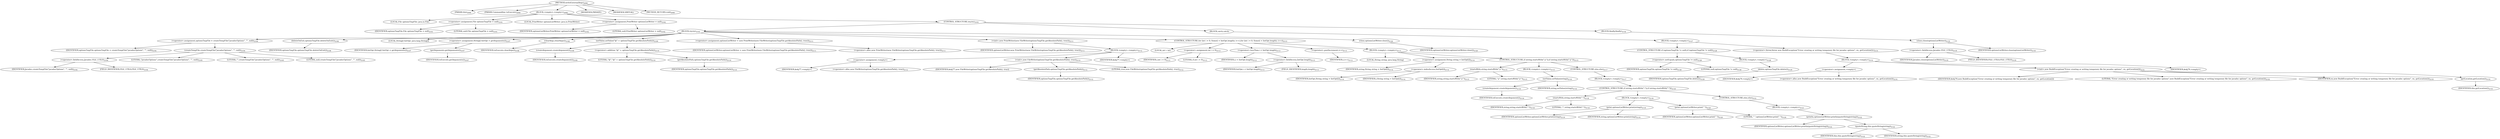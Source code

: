 digraph "writeExternalArgs" {  
"4452" [label = <(METHOD,writeExternalArgs)<SUB>2099</SUB>> ]
"388" [label = <(PARAM,this)<SUB>2099</SUB>> ]
"4453" [label = <(PARAM,Commandline toExecute)<SUB>2099</SUB>> ]
"4454" [label = <(BLOCK,&lt;empty&gt;,&lt;empty&gt;)<SUB>2099</SUB>> ]
"4455" [label = <(LOCAL,File optionsTmpFile: java.io.File)> ]
"4456" [label = <(&lt;operator&gt;.assignment,File optionsTmpFile = null)<SUB>2101</SUB>> ]
"4457" [label = <(IDENTIFIER,optionsTmpFile,File optionsTmpFile = null)<SUB>2101</SUB>> ]
"4458" [label = <(LITERAL,null,File optionsTmpFile = null)<SUB>2101</SUB>> ]
"386" [label = <(LOCAL,PrintWriter optionsListWriter: java.io.PrintWriter)> ]
"4459" [label = <(&lt;operator&gt;.assignment,PrintWriter optionsListWriter = null)<SUB>2102</SUB>> ]
"4460" [label = <(IDENTIFIER,optionsListWriter,PrintWriter optionsListWriter = null)<SUB>2102</SUB>> ]
"4461" [label = <(LITERAL,null,PrintWriter optionsListWriter = null)<SUB>2102</SUB>> ]
"4462" [label = <(CONTROL_STRUCTURE,try,try)<SUB>2103</SUB>> ]
"4463" [label = <(BLOCK,try,try)<SUB>2103</SUB>> ]
"4464" [label = <(&lt;operator&gt;.assignment,optionsTmpFile = createTempFile(&quot;javadocOptions&quot;, &quot;&quot;, null))<SUB>2104</SUB>> ]
"4465" [label = <(IDENTIFIER,optionsTmpFile,optionsTmpFile = createTempFile(&quot;javadocOptions&quot;, &quot;&quot;, null))<SUB>2104</SUB>> ]
"4466" [label = <(createTempFile,createTempFile(&quot;javadocOptions&quot;, &quot;&quot;, null))<SUB>2104</SUB>> ]
"4467" [label = <(&lt;operator&gt;.fieldAccess,Javadoc.FILE_UTILS)<SUB>2104</SUB>> ]
"4468" [label = <(IDENTIFIER,Javadoc,createTempFile(&quot;javadocOptions&quot;, &quot;&quot;, null))<SUB>2104</SUB>> ]
"4469" [label = <(FIELD_IDENTIFIER,FILE_UTILS,FILE_UTILS)<SUB>2104</SUB>> ]
"4470" [label = <(LITERAL,&quot;javadocOptions&quot;,createTempFile(&quot;javadocOptions&quot;, &quot;&quot;, null))<SUB>2105</SUB>> ]
"4471" [label = <(LITERAL,&quot;&quot;,createTempFile(&quot;javadocOptions&quot;, &quot;&quot;, null))<SUB>2105</SUB>> ]
"4472" [label = <(LITERAL,null,createTempFile(&quot;javadocOptions&quot;, &quot;&quot;, null))<SUB>2105</SUB>> ]
"4473" [label = <(deleteOnExit,optionsTmpFile.deleteOnExit())<SUB>2106</SUB>> ]
"4474" [label = <(IDENTIFIER,optionsTmpFile,optionsTmpFile.deleteOnExit())<SUB>2106</SUB>> ]
"4475" [label = <(LOCAL,String[] listOpt: java.lang.String[])> ]
"4476" [label = <(&lt;operator&gt;.assignment,String[] listOpt = getArguments())<SUB>2107</SUB>> ]
"4477" [label = <(IDENTIFIER,listOpt,String[] listOpt = getArguments())<SUB>2107</SUB>> ]
"4478" [label = <(getArguments,getArguments())<SUB>2107</SUB>> ]
"4479" [label = <(IDENTIFIER,toExecute,getArguments())<SUB>2107</SUB>> ]
"4480" [label = <(clearArgs,clearArgs())<SUB>2108</SUB>> ]
"4481" [label = <(IDENTIFIER,toExecute,clearArgs())<SUB>2108</SUB>> ]
"4482" [label = <(setValue,setValue(&quot;@&quot; + optionsTmpFile.getAbsolutePath()))<SUB>2109</SUB>> ]
"4483" [label = <(createArgument,createArgument())<SUB>2109</SUB>> ]
"4484" [label = <(IDENTIFIER,toExecute,createArgument())<SUB>2109</SUB>> ]
"4485" [label = <(&lt;operator&gt;.addition,&quot;@&quot; + optionsTmpFile.getAbsolutePath())<SUB>2110</SUB>> ]
"4486" [label = <(LITERAL,&quot;@&quot;,&quot;@&quot; + optionsTmpFile.getAbsolutePath())<SUB>2110</SUB>> ]
"4487" [label = <(getAbsolutePath,optionsTmpFile.getAbsolutePath())<SUB>2110</SUB>> ]
"4488" [label = <(IDENTIFIER,optionsTmpFile,optionsTmpFile.getAbsolutePath())<SUB>2110</SUB>> ]
"4489" [label = <(&lt;operator&gt;.assignment,optionsListWriter = new PrintWriter(new FileWriter(optionsTmpFile.getAbsolutePath(), true)))<SUB>2111</SUB>> ]
"4490" [label = <(IDENTIFIER,optionsListWriter,optionsListWriter = new PrintWriter(new FileWriter(optionsTmpFile.getAbsolutePath(), true)))<SUB>2111</SUB>> ]
"4491" [label = <(&lt;operator&gt;.alloc,new PrintWriter(new FileWriter(optionsTmpFile.getAbsolutePath(), true)))<SUB>2111</SUB>> ]
"4492" [label = <(&lt;init&gt;,new PrintWriter(new FileWriter(optionsTmpFile.getAbsolutePath(), true)))<SUB>2111</SUB>> ]
"385" [label = <(IDENTIFIER,optionsListWriter,new PrintWriter(new FileWriter(optionsTmpFile.getAbsolutePath(), true)))<SUB>2111</SUB>> ]
"4493" [label = <(BLOCK,&lt;empty&gt;,&lt;empty&gt;)<SUB>2112</SUB>> ]
"4494" [label = <(&lt;operator&gt;.assignment,&lt;empty&gt;)> ]
"4495" [label = <(IDENTIFIER,$obj77,&lt;empty&gt;)> ]
"4496" [label = <(&lt;operator&gt;.alloc,new FileWriter(optionsTmpFile.getAbsolutePath(), true))<SUB>2112</SUB>> ]
"4497" [label = <(&lt;init&gt;,new FileWriter(optionsTmpFile.getAbsolutePath(), true))<SUB>2112</SUB>> ]
"4498" [label = <(IDENTIFIER,$obj77,new FileWriter(optionsTmpFile.getAbsolutePath(), true))> ]
"4499" [label = <(getAbsolutePath,optionsTmpFile.getAbsolutePath())<SUB>2112</SUB>> ]
"4500" [label = <(IDENTIFIER,optionsTmpFile,optionsTmpFile.getAbsolutePath())<SUB>2112</SUB>> ]
"4501" [label = <(LITERAL,true,new FileWriter(optionsTmpFile.getAbsolutePath(), true))<SUB>2112</SUB>> ]
"4502" [label = <(IDENTIFIER,$obj77,&lt;empty&gt;)> ]
"4503" [label = <(CONTROL_STRUCTURE,for (int i = 0; Some(i &lt; listOpt.length); i++),for (int i = 0; Some(i &lt; listOpt.length); i++))<SUB>2113</SUB>> ]
"4504" [label = <(LOCAL,int i: int)> ]
"4505" [label = <(&lt;operator&gt;.assignment,int i = 0)<SUB>2113</SUB>> ]
"4506" [label = <(IDENTIFIER,i,int i = 0)<SUB>2113</SUB>> ]
"4507" [label = <(LITERAL,0,int i = 0)<SUB>2113</SUB>> ]
"4508" [label = <(&lt;operator&gt;.lessThan,i &lt; listOpt.length)<SUB>2113</SUB>> ]
"4509" [label = <(IDENTIFIER,i,i &lt; listOpt.length)<SUB>2113</SUB>> ]
"4510" [label = <(&lt;operator&gt;.fieldAccess,listOpt.length)<SUB>2113</SUB>> ]
"4511" [label = <(IDENTIFIER,listOpt,i &lt; listOpt.length)<SUB>2113</SUB>> ]
"4512" [label = <(FIELD_IDENTIFIER,length,length)<SUB>2113</SUB>> ]
"4513" [label = <(&lt;operator&gt;.postIncrement,i++)<SUB>2113</SUB>> ]
"4514" [label = <(IDENTIFIER,i,i++)<SUB>2113</SUB>> ]
"4515" [label = <(BLOCK,&lt;empty&gt;,&lt;empty&gt;)<SUB>2113</SUB>> ]
"4516" [label = <(LOCAL,String string: java.lang.String)> ]
"4517" [label = <(&lt;operator&gt;.assignment,String string = listOpt[i])<SUB>2114</SUB>> ]
"4518" [label = <(IDENTIFIER,string,String string = listOpt[i])<SUB>2114</SUB>> ]
"4519" [label = <(&lt;operator&gt;.indexAccess,listOpt[i])<SUB>2114</SUB>> ]
"4520" [label = <(IDENTIFIER,listOpt,String string = listOpt[i])<SUB>2114</SUB>> ]
"4521" [label = <(IDENTIFIER,i,String string = listOpt[i])<SUB>2114</SUB>> ]
"4522" [label = <(CONTROL_STRUCTURE,if (string.startsWith(&quot;-J-&quot;)),if (string.startsWith(&quot;-J-&quot;)))<SUB>2115</SUB>> ]
"4523" [label = <(startsWith,string.startsWith(&quot;-J-&quot;))<SUB>2115</SUB>> ]
"4524" [label = <(IDENTIFIER,string,string.startsWith(&quot;-J-&quot;))<SUB>2115</SUB>> ]
"4525" [label = <(LITERAL,&quot;-J-&quot;,string.startsWith(&quot;-J-&quot;))<SUB>2115</SUB>> ]
"4526" [label = <(BLOCK,&lt;empty&gt;,&lt;empty&gt;)<SUB>2115</SUB>> ]
"4527" [label = <(setValue,setValue(string))<SUB>2116</SUB>> ]
"4528" [label = <(createArgument,createArgument())<SUB>2116</SUB>> ]
"4529" [label = <(IDENTIFIER,toExecute,createArgument())<SUB>2116</SUB>> ]
"4530" [label = <(IDENTIFIER,string,setValue(string))<SUB>2116</SUB>> ]
"4531" [label = <(CONTROL_STRUCTURE,else,else)<SUB>2117</SUB>> ]
"4532" [label = <(BLOCK,&lt;empty&gt;,&lt;empty&gt;)<SUB>2117</SUB>> ]
"4533" [label = <(CONTROL_STRUCTURE,if (string.startsWith(&quot;-&quot;)),if (string.startsWith(&quot;-&quot;)))<SUB>2118</SUB>> ]
"4534" [label = <(startsWith,string.startsWith(&quot;-&quot;))<SUB>2118</SUB>> ]
"4535" [label = <(IDENTIFIER,string,string.startsWith(&quot;-&quot;))<SUB>2118</SUB>> ]
"4536" [label = <(LITERAL,&quot;-&quot;,string.startsWith(&quot;-&quot;))<SUB>2118</SUB>> ]
"4537" [label = <(BLOCK,&lt;empty&gt;,&lt;empty&gt;)<SUB>2118</SUB>> ]
"4538" [label = <(print,optionsListWriter.print(string))<SUB>2119</SUB>> ]
"4539" [label = <(IDENTIFIER,optionsListWriter,optionsListWriter.print(string))<SUB>2119</SUB>> ]
"4540" [label = <(IDENTIFIER,string,optionsListWriter.print(string))<SUB>2119</SUB>> ]
"4541" [label = <(print,optionsListWriter.print(&quot; &quot;))<SUB>2120</SUB>> ]
"4542" [label = <(IDENTIFIER,optionsListWriter,optionsListWriter.print(&quot; &quot;))<SUB>2120</SUB>> ]
"4543" [label = <(LITERAL,&quot; &quot;,optionsListWriter.print(&quot; &quot;))<SUB>2120</SUB>> ]
"4544" [label = <(CONTROL_STRUCTURE,else,else)<SUB>2121</SUB>> ]
"4545" [label = <(BLOCK,&lt;empty&gt;,&lt;empty&gt;)<SUB>2121</SUB>> ]
"4546" [label = <(println,optionsListWriter.println(quoteString(string)))<SUB>2122</SUB>> ]
"4547" [label = <(IDENTIFIER,optionsListWriter,optionsListWriter.println(quoteString(string)))<SUB>2122</SUB>> ]
"4548" [label = <(quoteString,this.quoteString(string))<SUB>2122</SUB>> ]
"387" [label = <(IDENTIFIER,this,this.quoteString(string))<SUB>2122</SUB>> ]
"4549" [label = <(IDENTIFIER,string,this.quoteString(string))<SUB>2122</SUB>> ]
"4550" [label = <(close,optionsListWriter.close())<SUB>2126</SUB>> ]
"4551" [label = <(IDENTIFIER,optionsListWriter,optionsListWriter.close())<SUB>2126</SUB>> ]
"4552" [label = <(BLOCK,catch,catch)> ]
"4553" [label = <(BLOCK,&lt;empty&gt;,&lt;empty&gt;)<SUB>2127</SUB>> ]
"4554" [label = <(CONTROL_STRUCTURE,if (optionsTmpFile != null),if (optionsTmpFile != null))<SUB>2128</SUB>> ]
"4555" [label = <(&lt;operator&gt;.notEquals,optionsTmpFile != null)<SUB>2128</SUB>> ]
"4556" [label = <(IDENTIFIER,optionsTmpFile,optionsTmpFile != null)<SUB>2128</SUB>> ]
"4557" [label = <(LITERAL,null,optionsTmpFile != null)<SUB>2128</SUB>> ]
"4558" [label = <(BLOCK,&lt;empty&gt;,&lt;empty&gt;)<SUB>2128</SUB>> ]
"4559" [label = <(delete,optionsTmpFile.delete())<SUB>2129</SUB>> ]
"4560" [label = <(IDENTIFIER,optionsTmpFile,optionsTmpFile.delete())<SUB>2129</SUB>> ]
"4561" [label = <(&lt;operator&gt;.throw,throw new BuildException(&quot;Error creating or writing temporary file for javadoc options&quot;, ex, getLocation());)<SUB>2131</SUB>> ]
"4562" [label = <(BLOCK,&lt;empty&gt;,&lt;empty&gt;)<SUB>2131</SUB>> ]
"4563" [label = <(&lt;operator&gt;.assignment,&lt;empty&gt;)> ]
"4564" [label = <(IDENTIFIER,$obj79,&lt;empty&gt;)> ]
"4565" [label = <(&lt;operator&gt;.alloc,new BuildException(&quot;Error creating or writing temporary file for javadoc options&quot;, ex, getLocation()))<SUB>2131</SUB>> ]
"4566" [label = <(&lt;init&gt;,new BuildException(&quot;Error creating or writing temporary file for javadoc options&quot;, ex, getLocation()))<SUB>2131</SUB>> ]
"4567" [label = <(IDENTIFIER,$obj79,new BuildException(&quot;Error creating or writing temporary file for javadoc options&quot;, ex, getLocation()))> ]
"4568" [label = <(LITERAL,&quot;Error creating or writing temporary file for javadoc options&quot;,new BuildException(&quot;Error creating or writing temporary file for javadoc options&quot;, ex, getLocation()))<SUB>2132</SUB>> ]
"4569" [label = <(IDENTIFIER,ex,new BuildException(&quot;Error creating or writing temporary file for javadoc options&quot;, ex, getLocation()))<SUB>2133</SUB>> ]
"4570" [label = <(getLocation,getLocation())<SUB>2133</SUB>> ]
"389" [label = <(IDENTIFIER,this,getLocation())<SUB>2133</SUB>> ]
"4571" [label = <(IDENTIFIER,$obj79,&lt;empty&gt;)> ]
"4572" [label = <(BLOCK,finally,finally)<SUB>2134</SUB>> ]
"4573" [label = <(close,close(optionsListWriter))<SUB>2135</SUB>> ]
"4574" [label = <(&lt;operator&gt;.fieldAccess,Javadoc.FILE_UTILS)<SUB>2135</SUB>> ]
"4575" [label = <(IDENTIFIER,Javadoc,close(optionsListWriter))<SUB>2135</SUB>> ]
"4576" [label = <(FIELD_IDENTIFIER,FILE_UTILS,FILE_UTILS)<SUB>2135</SUB>> ]
"4577" [label = <(IDENTIFIER,optionsListWriter,close(optionsListWriter))<SUB>2135</SUB>> ]
"4578" [label = <(MODIFIER,PRIVATE)> ]
"4579" [label = <(MODIFIER,VIRTUAL)> ]
"4580" [label = <(METHOD_RETURN,void)<SUB>2099</SUB>> ]
  "4452" -> "388" 
  "4452" -> "4453" 
  "4452" -> "4454" 
  "4452" -> "4578" 
  "4452" -> "4579" 
  "4452" -> "4580" 
  "4454" -> "4455" 
  "4454" -> "4456" 
  "4454" -> "386" 
  "4454" -> "4459" 
  "4454" -> "4462" 
  "4456" -> "4457" 
  "4456" -> "4458" 
  "4459" -> "4460" 
  "4459" -> "4461" 
  "4462" -> "4463" 
  "4462" -> "4552" 
  "4462" -> "4572" 
  "4463" -> "4464" 
  "4463" -> "4473" 
  "4463" -> "4475" 
  "4463" -> "4476" 
  "4463" -> "4480" 
  "4463" -> "4482" 
  "4463" -> "4489" 
  "4463" -> "4492" 
  "4463" -> "4503" 
  "4463" -> "4550" 
  "4464" -> "4465" 
  "4464" -> "4466" 
  "4466" -> "4467" 
  "4466" -> "4470" 
  "4466" -> "4471" 
  "4466" -> "4472" 
  "4467" -> "4468" 
  "4467" -> "4469" 
  "4473" -> "4474" 
  "4476" -> "4477" 
  "4476" -> "4478" 
  "4478" -> "4479" 
  "4480" -> "4481" 
  "4482" -> "4483" 
  "4482" -> "4485" 
  "4483" -> "4484" 
  "4485" -> "4486" 
  "4485" -> "4487" 
  "4487" -> "4488" 
  "4489" -> "4490" 
  "4489" -> "4491" 
  "4492" -> "385" 
  "4492" -> "4493" 
  "4493" -> "4494" 
  "4493" -> "4497" 
  "4493" -> "4502" 
  "4494" -> "4495" 
  "4494" -> "4496" 
  "4497" -> "4498" 
  "4497" -> "4499" 
  "4497" -> "4501" 
  "4499" -> "4500" 
  "4503" -> "4504" 
  "4503" -> "4505" 
  "4503" -> "4508" 
  "4503" -> "4513" 
  "4503" -> "4515" 
  "4505" -> "4506" 
  "4505" -> "4507" 
  "4508" -> "4509" 
  "4508" -> "4510" 
  "4510" -> "4511" 
  "4510" -> "4512" 
  "4513" -> "4514" 
  "4515" -> "4516" 
  "4515" -> "4517" 
  "4515" -> "4522" 
  "4517" -> "4518" 
  "4517" -> "4519" 
  "4519" -> "4520" 
  "4519" -> "4521" 
  "4522" -> "4523" 
  "4522" -> "4526" 
  "4522" -> "4531" 
  "4523" -> "4524" 
  "4523" -> "4525" 
  "4526" -> "4527" 
  "4527" -> "4528" 
  "4527" -> "4530" 
  "4528" -> "4529" 
  "4531" -> "4532" 
  "4532" -> "4533" 
  "4533" -> "4534" 
  "4533" -> "4537" 
  "4533" -> "4544" 
  "4534" -> "4535" 
  "4534" -> "4536" 
  "4537" -> "4538" 
  "4537" -> "4541" 
  "4538" -> "4539" 
  "4538" -> "4540" 
  "4541" -> "4542" 
  "4541" -> "4543" 
  "4544" -> "4545" 
  "4545" -> "4546" 
  "4546" -> "4547" 
  "4546" -> "4548" 
  "4548" -> "387" 
  "4548" -> "4549" 
  "4550" -> "4551" 
  "4552" -> "4553" 
  "4553" -> "4554" 
  "4553" -> "4561" 
  "4554" -> "4555" 
  "4554" -> "4558" 
  "4555" -> "4556" 
  "4555" -> "4557" 
  "4558" -> "4559" 
  "4559" -> "4560" 
  "4561" -> "4562" 
  "4562" -> "4563" 
  "4562" -> "4566" 
  "4562" -> "4571" 
  "4563" -> "4564" 
  "4563" -> "4565" 
  "4566" -> "4567" 
  "4566" -> "4568" 
  "4566" -> "4569" 
  "4566" -> "4570" 
  "4570" -> "389" 
  "4572" -> "4573" 
  "4573" -> "4574" 
  "4573" -> "4577" 
  "4574" -> "4575" 
  "4574" -> "4576" 
}
